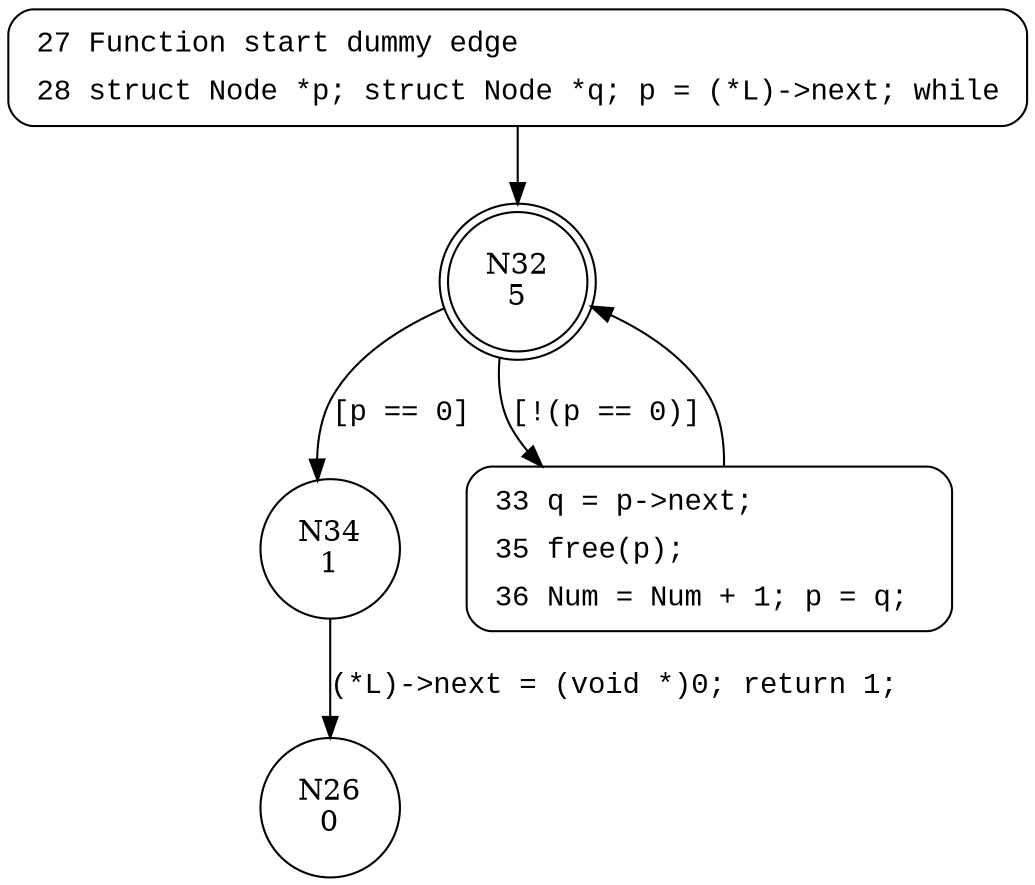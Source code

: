 digraph ClearList {
32 [shape="doublecircle" label="N32\n5"]
34 [shape="circle" label="N34\n1"]
33 [shape="circle" label="N33\n4"]
26 [shape="circle" label="N26\n0"]
27 [style="filled,bold" penwidth="1" fillcolor="white" fontname="Courier New" shape="Mrecord" label=<<table border="0" cellborder="0" cellpadding="3" bgcolor="white"><tr><td align="right">27</td><td align="left">Function start dummy edge</td></tr><tr><td align="right">28</td><td align="left">struct Node *p; struct Node *q; p = (*L)-&gt;next; while</td></tr></table>>]
27 -> 32[label=""]
33 [style="filled,bold" penwidth="1" fillcolor="white" fontname="Courier New" shape="Mrecord" label=<<table border="0" cellborder="0" cellpadding="3" bgcolor="white"><tr><td align="right">33</td><td align="left">q = p-&gt;next;</td></tr><tr><td align="right">35</td><td align="left">free(p);</td></tr><tr><td align="right">36</td><td align="left">Num = Num + 1; p = q; </td></tr></table>>]
33 -> 32[label=""]
32 -> 34 [label="[p == 0]" fontname="Courier New"]
32 -> 33 [label="[!(p == 0)]" fontname="Courier New"]
34 -> 26 [label="(*L)->next = (void *)0; return 1;" fontname="Courier New"]
}